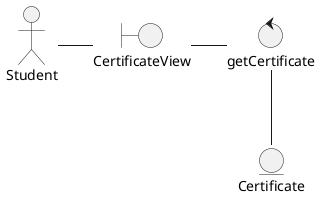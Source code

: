 @startuml analysisClassDiagramUC3

actor Student as Estudiante
boundary "CertificateView" as solicitar_certificado
control "getCertificate" as controlador 
entity Certificate as Certificado

Estudiante -r- solicitar_certificado
solicitar_certificado -r- controlador
controlador -- Certificado

@enduml
